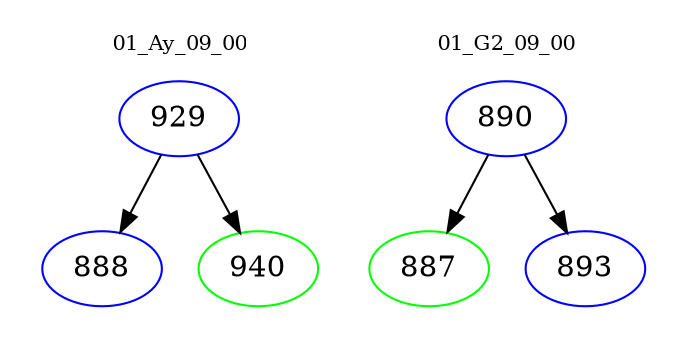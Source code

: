 digraph{
subgraph cluster_0 {
color = white
label = "01_Ay_09_00";
fontsize=10;
T0_929 [label="929", color="blue"]
T0_929 -> T0_888 [color="black"]
T0_888 [label="888", color="blue"]
T0_929 -> T0_940 [color="black"]
T0_940 [label="940", color="green"]
}
subgraph cluster_1 {
color = white
label = "01_G2_09_00";
fontsize=10;
T1_890 [label="890", color="blue"]
T1_890 -> T1_887 [color="black"]
T1_887 [label="887", color="green"]
T1_890 -> T1_893 [color="black"]
T1_893 [label="893", color="blue"]
}
}
